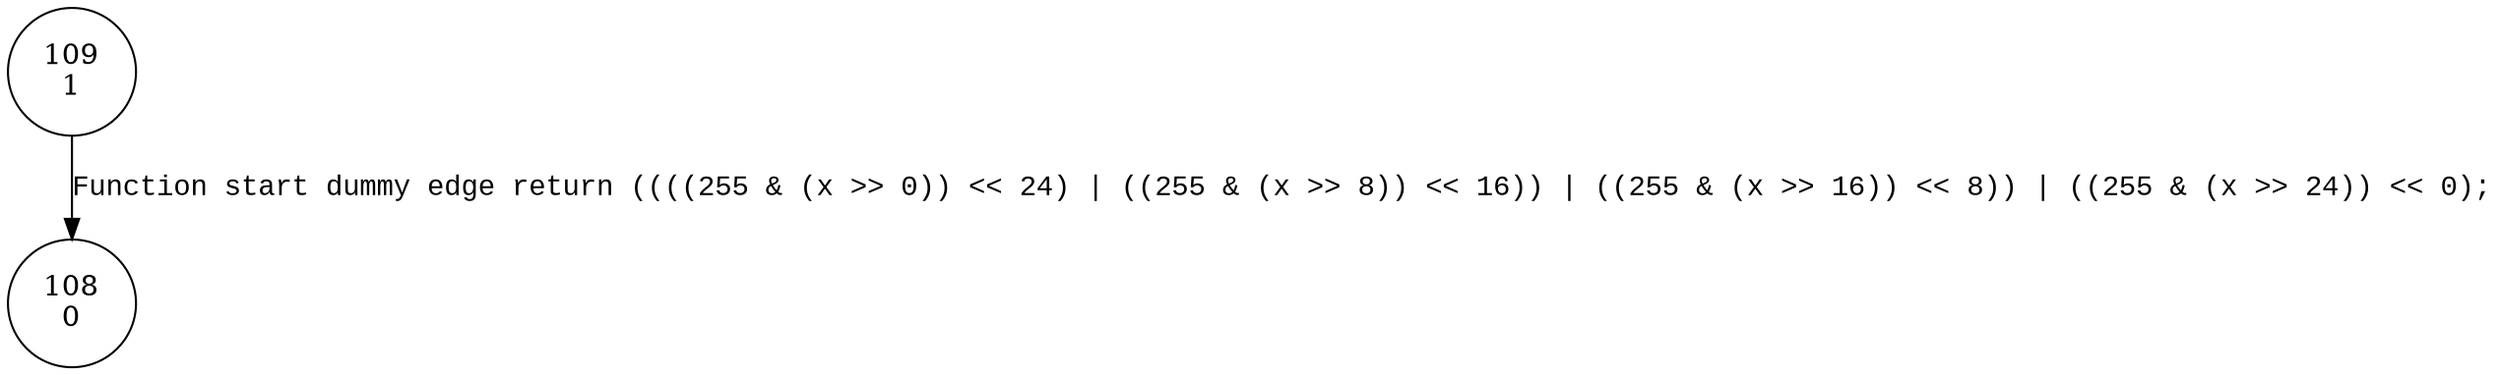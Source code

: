 digraph w4rev {
109 [shape="circle" label="109\n1"]
108 [shape="circle" label="108\n0"]
109 -> 108 [label="Function start dummy edge return ((((255 & (x >> 0)) << 24) | ((255 & (x >> 8)) << 16)) | ((255 & (x >> 16)) << 8)) | ((255 & (x >> 24)) << 0);" fontname="Courier New"]
}